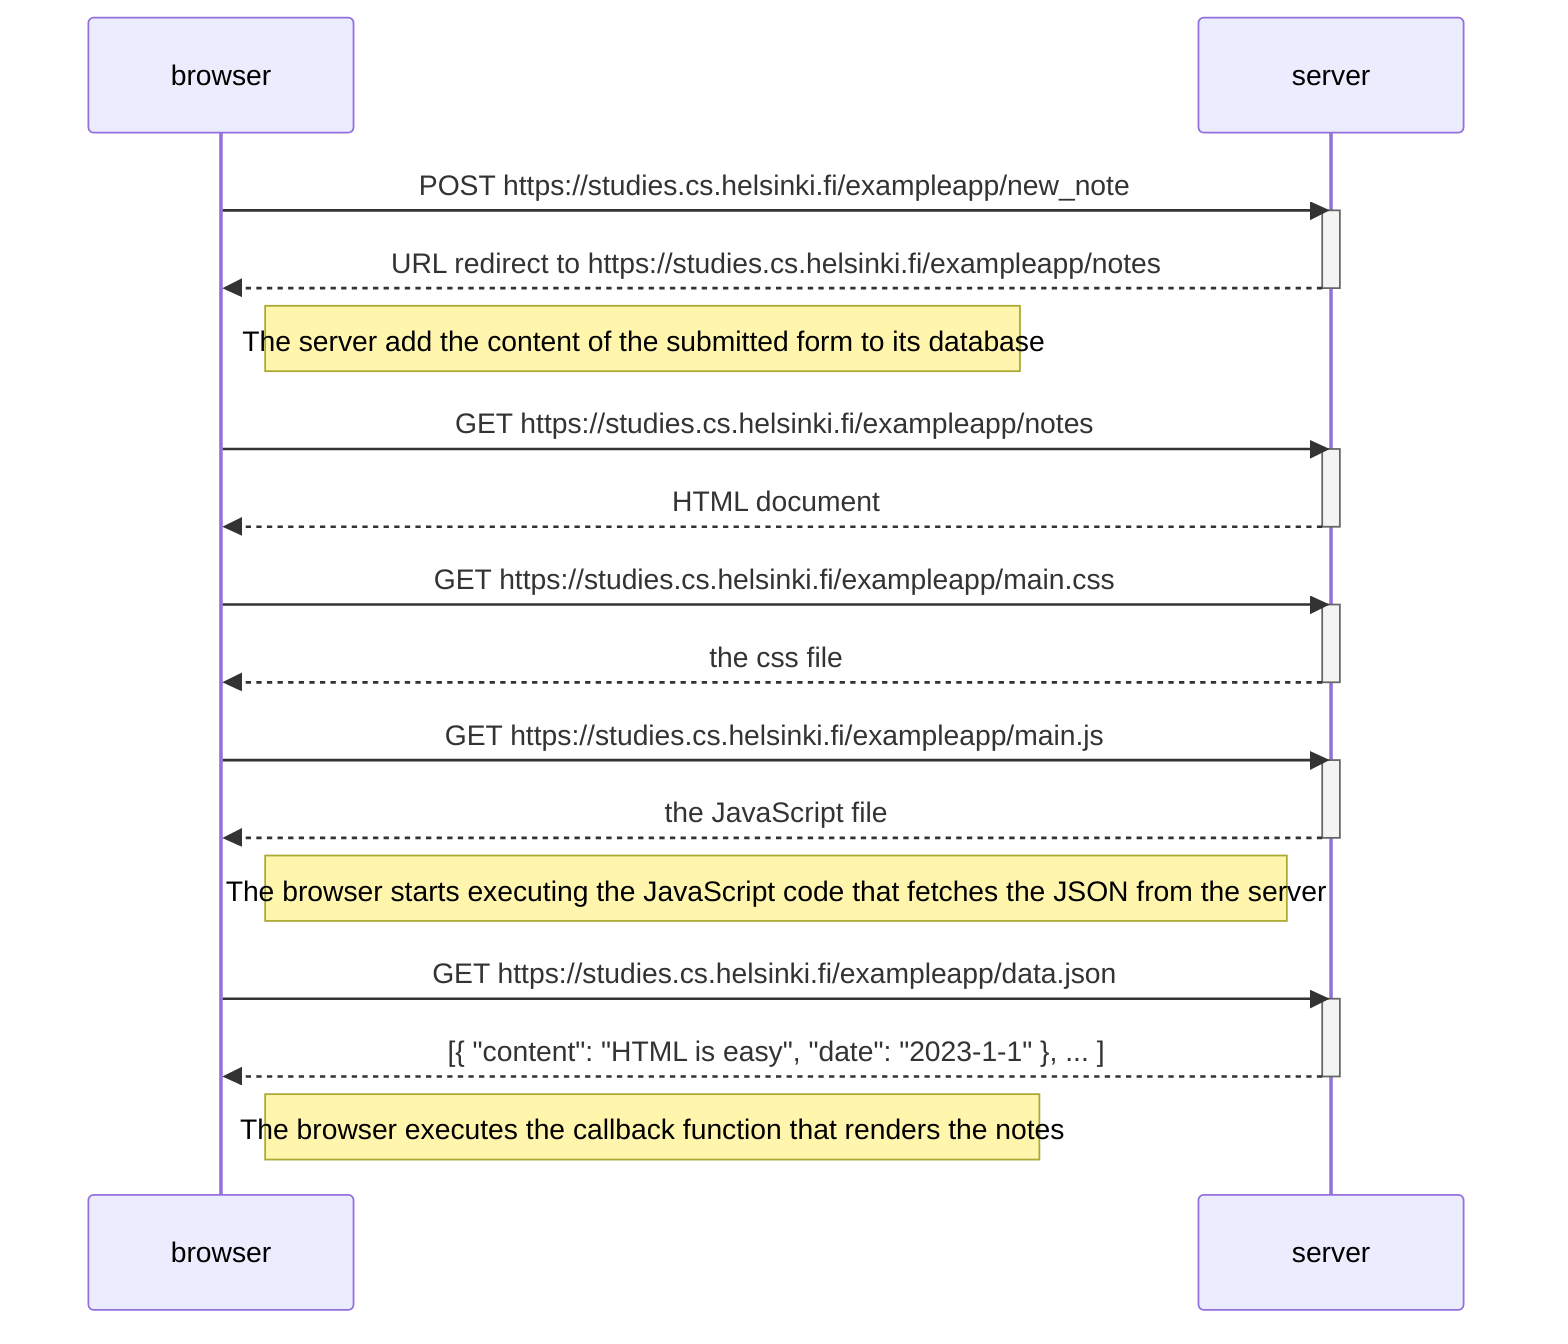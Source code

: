 sequenceDiagram
    participant browser
    participant server

    browser->>server: POST https://studies.cs.helsinki.fi/exampleapp/new_note
    activate server
    server-->>browser: URL redirect to https://studies.cs.helsinki.fi/exampleapp/notes
    deactivate server

    Note right of browser: The server add the content of the submitted form to its database
    
    browser->>server: GET https://studies.cs.helsinki.fi/exampleapp/notes
    activate server
    server-->>browser: HTML document
    deactivate server
            
    browser->>server: GET https://studies.cs.helsinki.fi/exampleapp/main.css
    activate server
    server-->>browser: the css file
    deactivate server

    browser->>server: GET https://studies.cs.helsinki.fi/exampleapp/main.js
    activate server
    server-->>browser: the JavaScript file
    deactivate server

    Note right of browser: The browser starts executing the JavaScript code that fetches the JSON from the server

    browser->>server: GET https://studies.cs.helsinki.fi/exampleapp/data.json
    activate server
    server-->>browser: [{ "content": "HTML is easy", "date": "2023-1-1" }, ... ]
    deactivate server

    Note right of browser: The browser executes the callback function that renders the notes